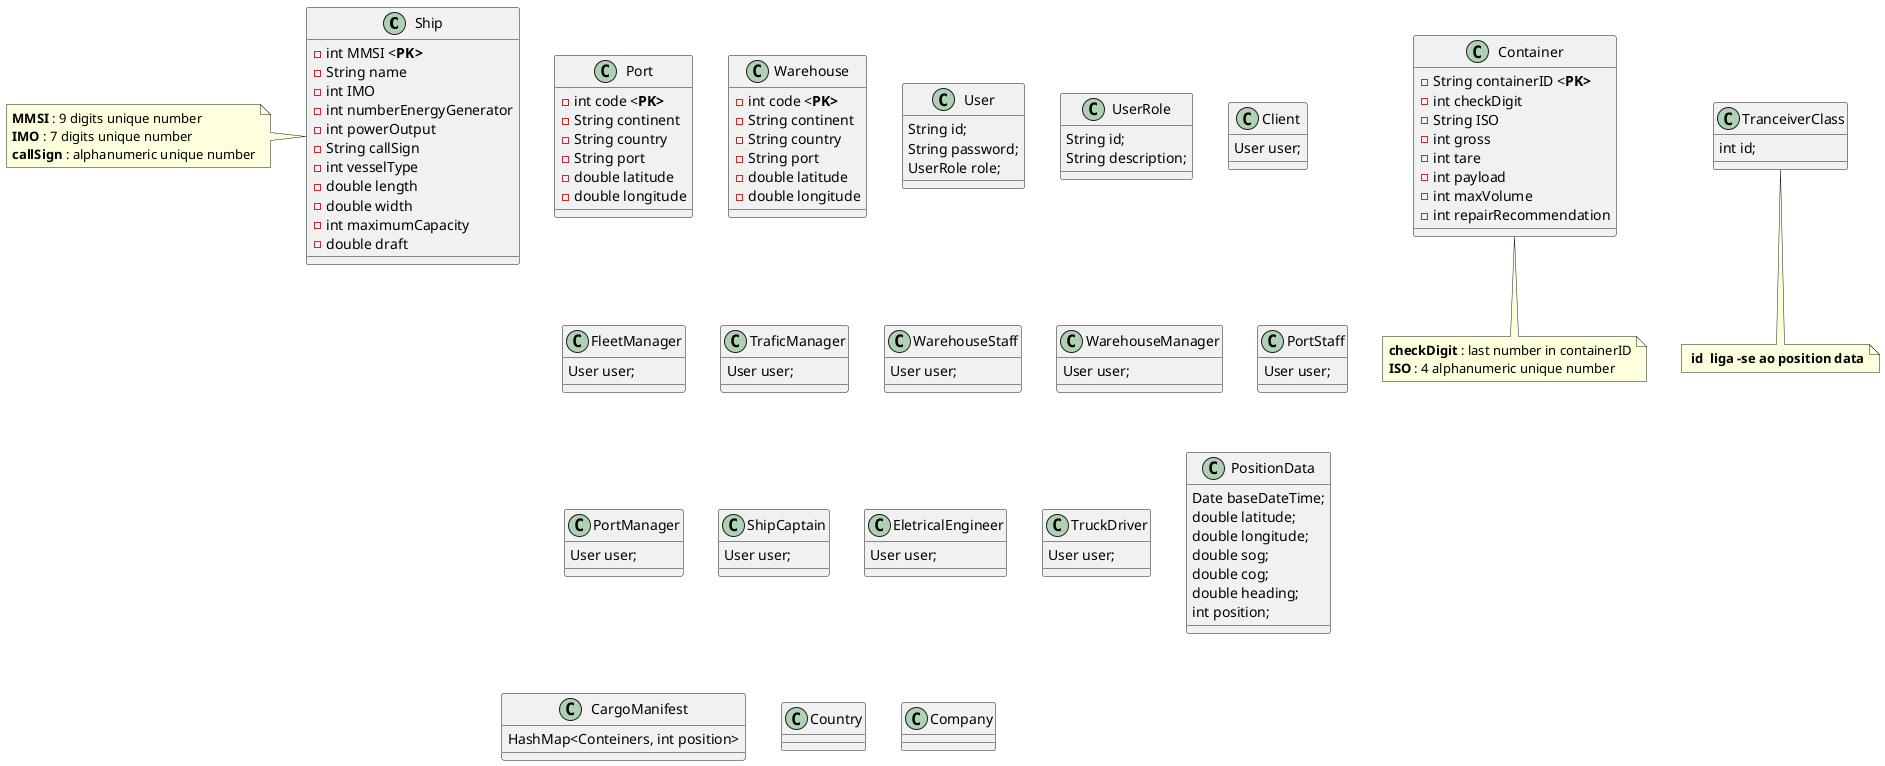 @startuml

class Ship {

    -int MMSI <<b>PK>
    -String name
    -int IMO
    -int numberEnergyGenerator
    -int powerOutput
    -String callSign
    -int vesselType
    -double length
    -double width
    -int maximumCapacity
    -double draft
}

note left: <b>MMSI</b> : 9 digits unique number\n<b>IMO</b> : 7 digits unique number\n<b>callSign</b> : alphanumeric unique number

class Container {

    -String containerID <<b>PK>
    -int checkDigit
    -String ISO
    -int gross
    -int tare
    -int payload
    -int maxVolume
    -int repairRecommendation

}

note bottom: <b>checkDigit</b> : last number in containerID\n<b>ISO</b> : 4 alphanumeric unique number


class Port {
    -int code <<b>PK>
    -String continent
    -String country
    -String port
    -double latitude
    -double longitude

}

class Warehouse {
    -int code <<b>PK>
    -String continent
    -String country
    -String port
    -double latitude
    -double longitude

}

class User{
    String id;
    String password;
    UserRole role;
}

class UserRole{
    String id;
    String description;
}

class Client{
    User user;
}

class FleetManager{
    User user;
}

class TraficManager{
    User user;
}

class WarehouseStaff{
    User user;
}

class WarehouseManager{
    User user;
}

class PortStaff{
    User user;
}

class PortManager{
    User user;
}

class ShipCaptain{
    User user;
}

class EletricalEngineer{
    User user;
}

class TruckDriver{
    User user;
}

class PositionData{
    Date baseDateTime;
    double latitude;
    double longitude;
    double sog;
    double cog;
    double heading;
    int position;

}

class TranceiverClass{
    int id;
}
note bottom: <b> id <b> liga -se ao position data

class CargoManifest{
    HashMap<Conteiners, int position>
}

class Country {

}

class Company {

}

@enduml